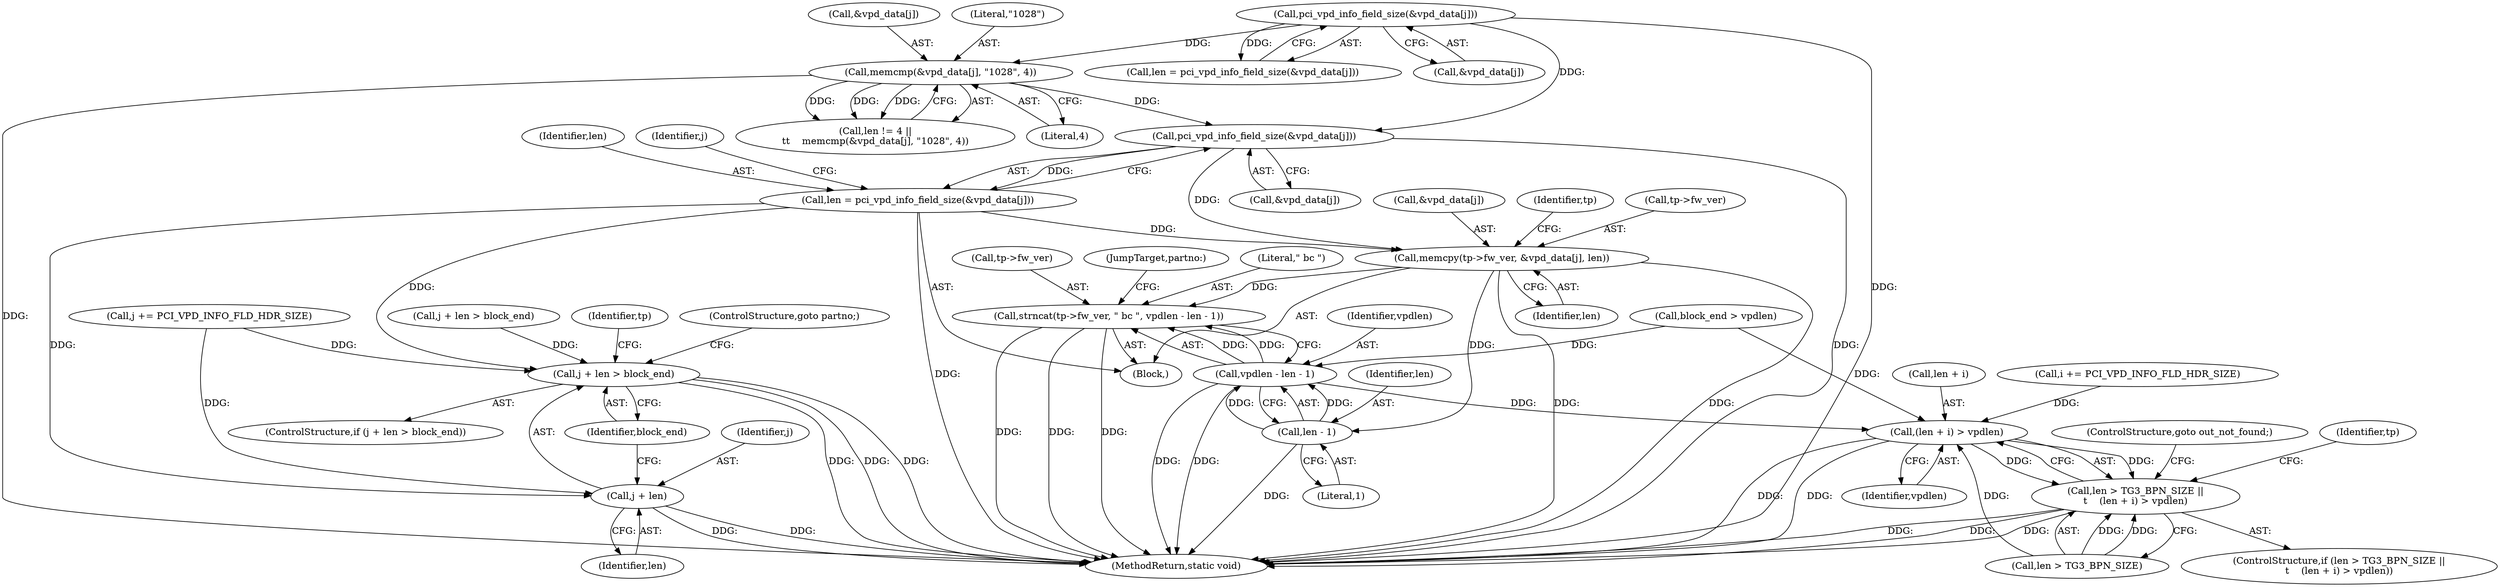 digraph "1_linux_715230a44310a8cf66fbfb5a46f9a62a9b2de424@array" {
"1000214" [label="(Call,pci_vpd_info_field_size(&vpd_data[j]))"];
"1000192" [label="(Call,memcmp(&vpd_data[j], \"1028\", 4))"];
"1000173" [label="(Call,pci_vpd_info_field_size(&vpd_data[j]))"];
"1000212" [label="(Call,len = pci_vpd_info_field_size(&vpd_data[j]))"];
"1000223" [label="(Call,j + len > block_end)"];
"1000224" [label="(Call,j + len)"];
"1000229" [label="(Call,memcpy(tp->fw_ver, &vpd_data[j], len))"];
"1000238" [label="(Call,strncat(tp->fw_ver, \" bc \", vpdlen - len - 1))"];
"1000245" [label="(Call,len - 1)"];
"1000243" [label="(Call,vpdlen - len - 1)"];
"1000276" [label="(Call,(len + i) > vpdlen)"];
"1000272" [label="(Call,len > TG3_BPN_SIZE ||\n\t    (len + i) > vpdlen)"];
"1000188" [label="(Call,len != 4 ||\n\t\t    memcmp(&vpd_data[j], \"1028\", 4))"];
"1000222" [label="(ControlStructure,if (j + len > block_end))"];
"1000219" [label="(Call,j += PCI_VPD_INFO_FLD_HDR_SIZE)"];
"1000212" [label="(Call,len = pci_vpd_info_field_size(&vpd_data[j]))"];
"1000239" [label="(Call,tp->fw_ver)"];
"1000272" [label="(Call,len > TG3_BPN_SIZE ||\n\t    (len + i) > vpdlen)"];
"1000280" [label="(Identifier,vpdlen)"];
"1000248" [label="(JumpTarget,partno:)"];
"1000242" [label="(Literal,\" bc \")"];
"1000244" [label="(Identifier,vpdlen)"];
"1000220" [label="(Identifier,j)"];
"1000237" [label="(Identifier,len)"];
"1000246" [label="(Identifier,len)"];
"1000214" [label="(Call,pci_vpd_info_field_size(&vpd_data[j]))"];
"1000155" [label="(Call,block_end > vpdlen)"];
"1000233" [label="(Call,&vpd_data[j])"];
"1000240" [label="(Identifier,tp)"];
"1000173" [label="(Call,pci_vpd_info_field_size(&vpd_data[j]))"];
"1000276" [label="(Call,(len + i) > vpdlen)"];
"1000228" [label="(ControlStructure,goto partno;)"];
"1000171" [label="(Call,len = pci_vpd_info_field_size(&vpd_data[j]))"];
"1000230" [label="(Call,tp->fw_ver)"];
"1000229" [label="(Call,memcpy(tp->fw_ver, &vpd_data[j], len))"];
"1000213" [label="(Identifier,len)"];
"1000271" [label="(ControlStructure,if (len > TG3_BPN_SIZE ||\n\t    (len + i) > vpdlen))"];
"1000227" [label="(Identifier,block_end)"];
"1000192" [label="(Call,memcmp(&vpd_data[j], \"1028\", 4))"];
"1000183" [label="(Call,j + len > block_end)"];
"1000243" [label="(Call,vpdlen - len - 1)"];
"1000585" [label="(MethodReturn,static void)"];
"1000170" [label="(Block,)"];
"1000277" [label="(Call,len + i)"];
"1000238" [label="(Call,strncat(tp->fw_ver, \" bc \", vpdlen - len - 1))"];
"1000273" [label="(Call,len > TG3_BPN_SIZE)"];
"1000245" [label="(Call,len - 1)"];
"1000224" [label="(Call,j + len)"];
"1000231" [label="(Identifier,tp)"];
"1000174" [label="(Call,&vpd_data[j])"];
"1000223" [label="(Call,j + len > block_end)"];
"1000215" [label="(Call,&vpd_data[j])"];
"1000225" [label="(Identifier,j)"];
"1000281" [label="(ControlStructure,goto out_not_found;)"];
"1000247" [label="(Literal,1)"];
"1000198" [label="(Literal,4)"];
"1000226" [label="(Identifier,len)"];
"1000284" [label="(Identifier,tp)"];
"1000197" [label="(Literal,\"1028\")"];
"1000268" [label="(Call,i += PCI_VPD_INFO_FLD_HDR_SIZE)"];
"1000193" [label="(Call,&vpd_data[j])"];
"1000214" -> "1000212"  [label="AST: "];
"1000214" -> "1000215"  [label="CFG: "];
"1000215" -> "1000214"  [label="AST: "];
"1000212" -> "1000214"  [label="CFG: "];
"1000214" -> "1000585"  [label="DDG: "];
"1000214" -> "1000212"  [label="DDG: "];
"1000192" -> "1000214"  [label="DDG: "];
"1000173" -> "1000214"  [label="DDG: "];
"1000214" -> "1000229"  [label="DDG: "];
"1000192" -> "1000188"  [label="AST: "];
"1000192" -> "1000198"  [label="CFG: "];
"1000193" -> "1000192"  [label="AST: "];
"1000197" -> "1000192"  [label="AST: "];
"1000198" -> "1000192"  [label="AST: "];
"1000188" -> "1000192"  [label="CFG: "];
"1000192" -> "1000585"  [label="DDG: "];
"1000192" -> "1000188"  [label="DDG: "];
"1000192" -> "1000188"  [label="DDG: "];
"1000192" -> "1000188"  [label="DDG: "];
"1000173" -> "1000192"  [label="DDG: "];
"1000173" -> "1000171"  [label="AST: "];
"1000173" -> "1000174"  [label="CFG: "];
"1000174" -> "1000173"  [label="AST: "];
"1000171" -> "1000173"  [label="CFG: "];
"1000173" -> "1000585"  [label="DDG: "];
"1000173" -> "1000171"  [label="DDG: "];
"1000212" -> "1000170"  [label="AST: "];
"1000213" -> "1000212"  [label="AST: "];
"1000220" -> "1000212"  [label="CFG: "];
"1000212" -> "1000585"  [label="DDG: "];
"1000212" -> "1000223"  [label="DDG: "];
"1000212" -> "1000224"  [label="DDG: "];
"1000212" -> "1000229"  [label="DDG: "];
"1000223" -> "1000222"  [label="AST: "];
"1000223" -> "1000227"  [label="CFG: "];
"1000224" -> "1000223"  [label="AST: "];
"1000227" -> "1000223"  [label="AST: "];
"1000228" -> "1000223"  [label="CFG: "];
"1000231" -> "1000223"  [label="CFG: "];
"1000223" -> "1000585"  [label="DDG: "];
"1000223" -> "1000585"  [label="DDG: "];
"1000223" -> "1000585"  [label="DDG: "];
"1000219" -> "1000223"  [label="DDG: "];
"1000183" -> "1000223"  [label="DDG: "];
"1000224" -> "1000226"  [label="CFG: "];
"1000225" -> "1000224"  [label="AST: "];
"1000226" -> "1000224"  [label="AST: "];
"1000227" -> "1000224"  [label="CFG: "];
"1000224" -> "1000585"  [label="DDG: "];
"1000224" -> "1000585"  [label="DDG: "];
"1000219" -> "1000224"  [label="DDG: "];
"1000229" -> "1000170"  [label="AST: "];
"1000229" -> "1000237"  [label="CFG: "];
"1000230" -> "1000229"  [label="AST: "];
"1000233" -> "1000229"  [label="AST: "];
"1000237" -> "1000229"  [label="AST: "];
"1000240" -> "1000229"  [label="CFG: "];
"1000229" -> "1000585"  [label="DDG: "];
"1000229" -> "1000585"  [label="DDG: "];
"1000229" -> "1000238"  [label="DDG: "];
"1000229" -> "1000245"  [label="DDG: "];
"1000238" -> "1000170"  [label="AST: "];
"1000238" -> "1000243"  [label="CFG: "];
"1000239" -> "1000238"  [label="AST: "];
"1000242" -> "1000238"  [label="AST: "];
"1000243" -> "1000238"  [label="AST: "];
"1000248" -> "1000238"  [label="CFG: "];
"1000238" -> "1000585"  [label="DDG: "];
"1000238" -> "1000585"  [label="DDG: "];
"1000238" -> "1000585"  [label="DDG: "];
"1000243" -> "1000238"  [label="DDG: "];
"1000243" -> "1000238"  [label="DDG: "];
"1000245" -> "1000243"  [label="AST: "];
"1000245" -> "1000247"  [label="CFG: "];
"1000246" -> "1000245"  [label="AST: "];
"1000247" -> "1000245"  [label="AST: "];
"1000243" -> "1000245"  [label="CFG: "];
"1000245" -> "1000585"  [label="DDG: "];
"1000245" -> "1000243"  [label="DDG: "];
"1000245" -> "1000243"  [label="DDG: "];
"1000244" -> "1000243"  [label="AST: "];
"1000243" -> "1000585"  [label="DDG: "];
"1000243" -> "1000585"  [label="DDG: "];
"1000155" -> "1000243"  [label="DDG: "];
"1000243" -> "1000276"  [label="DDG: "];
"1000276" -> "1000272"  [label="AST: "];
"1000276" -> "1000280"  [label="CFG: "];
"1000277" -> "1000276"  [label="AST: "];
"1000280" -> "1000276"  [label="AST: "];
"1000272" -> "1000276"  [label="CFG: "];
"1000276" -> "1000585"  [label="DDG: "];
"1000276" -> "1000585"  [label="DDG: "];
"1000276" -> "1000272"  [label="DDG: "];
"1000276" -> "1000272"  [label="DDG: "];
"1000273" -> "1000276"  [label="DDG: "];
"1000268" -> "1000276"  [label="DDG: "];
"1000155" -> "1000276"  [label="DDG: "];
"1000272" -> "1000271"  [label="AST: "];
"1000272" -> "1000273"  [label="CFG: "];
"1000273" -> "1000272"  [label="AST: "];
"1000281" -> "1000272"  [label="CFG: "];
"1000284" -> "1000272"  [label="CFG: "];
"1000272" -> "1000585"  [label="DDG: "];
"1000272" -> "1000585"  [label="DDG: "];
"1000272" -> "1000585"  [label="DDG: "];
"1000273" -> "1000272"  [label="DDG: "];
"1000273" -> "1000272"  [label="DDG: "];
}
